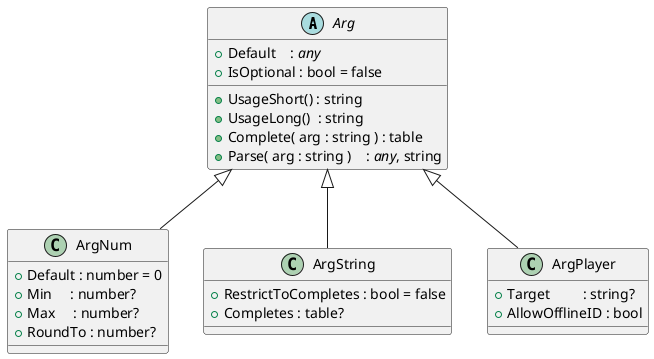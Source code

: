 @startuml
abstract class Arg {
	+Default    : //any//
	+IsOptional : bool = false
	
	+UsageShort() : string
	+UsageLong()  : string
	+Complete( arg : string ) : table
	+Parse( arg : string )    : //any//, string
}

class ArgNum {
	+Default : number = 0
	+Min     : number?
	+Max     : number?
	+RoundTo : number?
}

class ArgString {
	+RestrictToCompletes : bool = false
	+Completes : table?
}

class ArgPlayer {
	+Target         : string?
	+AllowOfflineID : bool
}

Arg <|-- ArgNum
Arg <|-- ArgString
Arg <|-- ArgPlayer
@enduml